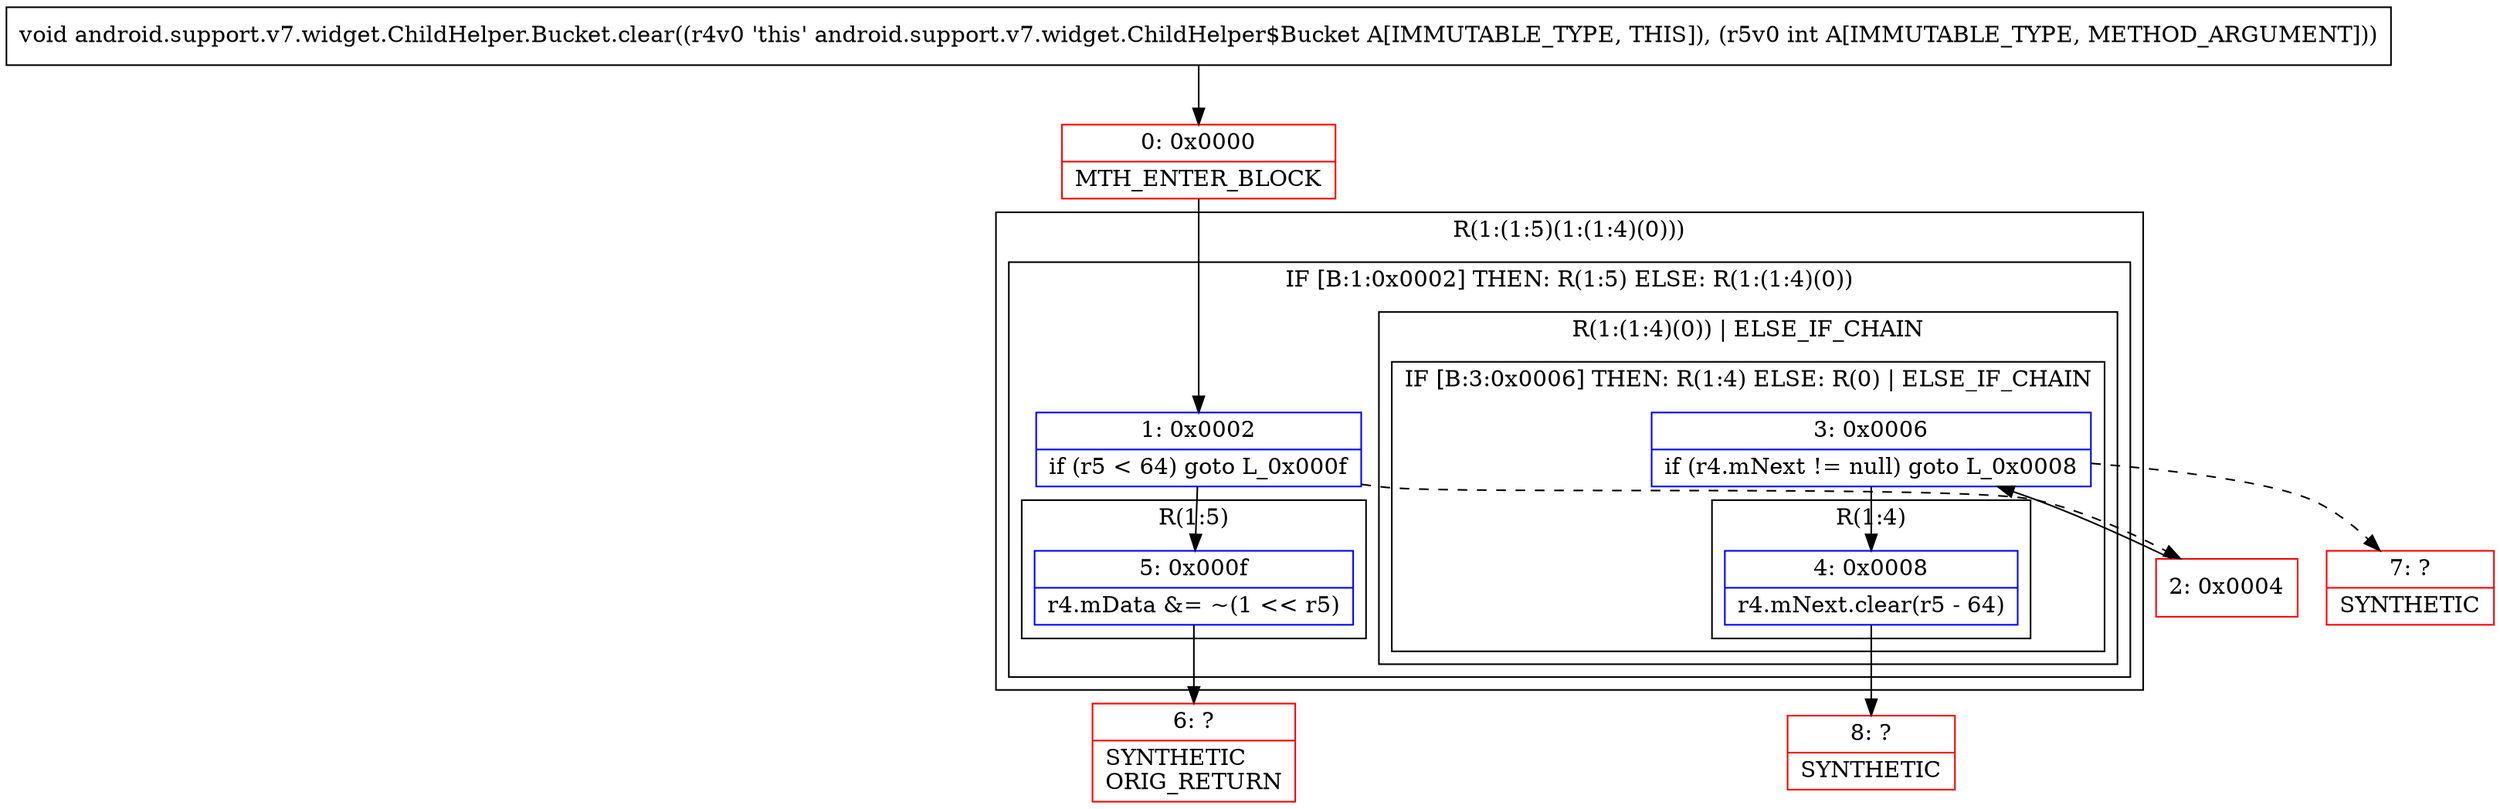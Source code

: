 digraph "CFG forandroid.support.v7.widget.ChildHelper.Bucket.clear(I)V" {
subgraph cluster_Region_545987825 {
label = "R(1:(1:5)(1:(1:4)(0)))";
node [shape=record,color=blue];
subgraph cluster_IfRegion_1916129236 {
label = "IF [B:1:0x0002] THEN: R(1:5) ELSE: R(1:(1:4)(0))";
node [shape=record,color=blue];
Node_1 [shape=record,label="{1\:\ 0x0002|if (r5 \< 64) goto L_0x000f\l}"];
subgraph cluster_Region_1702302467 {
label = "R(1:5)";
node [shape=record,color=blue];
Node_5 [shape=record,label="{5\:\ 0x000f|r4.mData &= ~(1 \<\< r5)\l}"];
}
subgraph cluster_Region_344655151 {
label = "R(1:(1:4)(0)) | ELSE_IF_CHAIN\l";
node [shape=record,color=blue];
subgraph cluster_IfRegion_1822425051 {
label = "IF [B:3:0x0006] THEN: R(1:4) ELSE: R(0) | ELSE_IF_CHAIN\l";
node [shape=record,color=blue];
Node_3 [shape=record,label="{3\:\ 0x0006|if (r4.mNext != null) goto L_0x0008\l}"];
subgraph cluster_Region_814274291 {
label = "R(1:4)";
node [shape=record,color=blue];
Node_4 [shape=record,label="{4\:\ 0x0008|r4.mNext.clear(r5 \- 64)\l}"];
}
subgraph cluster_Region_1832531178 {
label = "R(0)";
node [shape=record,color=blue];
}
}
}
}
}
Node_0 [shape=record,color=red,label="{0\:\ 0x0000|MTH_ENTER_BLOCK\l}"];
Node_2 [shape=record,color=red,label="{2\:\ 0x0004}"];
Node_6 [shape=record,color=red,label="{6\:\ ?|SYNTHETIC\lORIG_RETURN\l}"];
Node_7 [shape=record,color=red,label="{7\:\ ?|SYNTHETIC\l}"];
Node_8 [shape=record,color=red,label="{8\:\ ?|SYNTHETIC\l}"];
MethodNode[shape=record,label="{void android.support.v7.widget.ChildHelper.Bucket.clear((r4v0 'this' android.support.v7.widget.ChildHelper$Bucket A[IMMUTABLE_TYPE, THIS]), (r5v0 int A[IMMUTABLE_TYPE, METHOD_ARGUMENT])) }"];
MethodNode -> Node_0;
Node_1 -> Node_2[style=dashed];
Node_1 -> Node_5;
Node_5 -> Node_6;
Node_3 -> Node_4;
Node_3 -> Node_7[style=dashed];
Node_4 -> Node_8;
Node_0 -> Node_1;
Node_2 -> Node_3;
}

